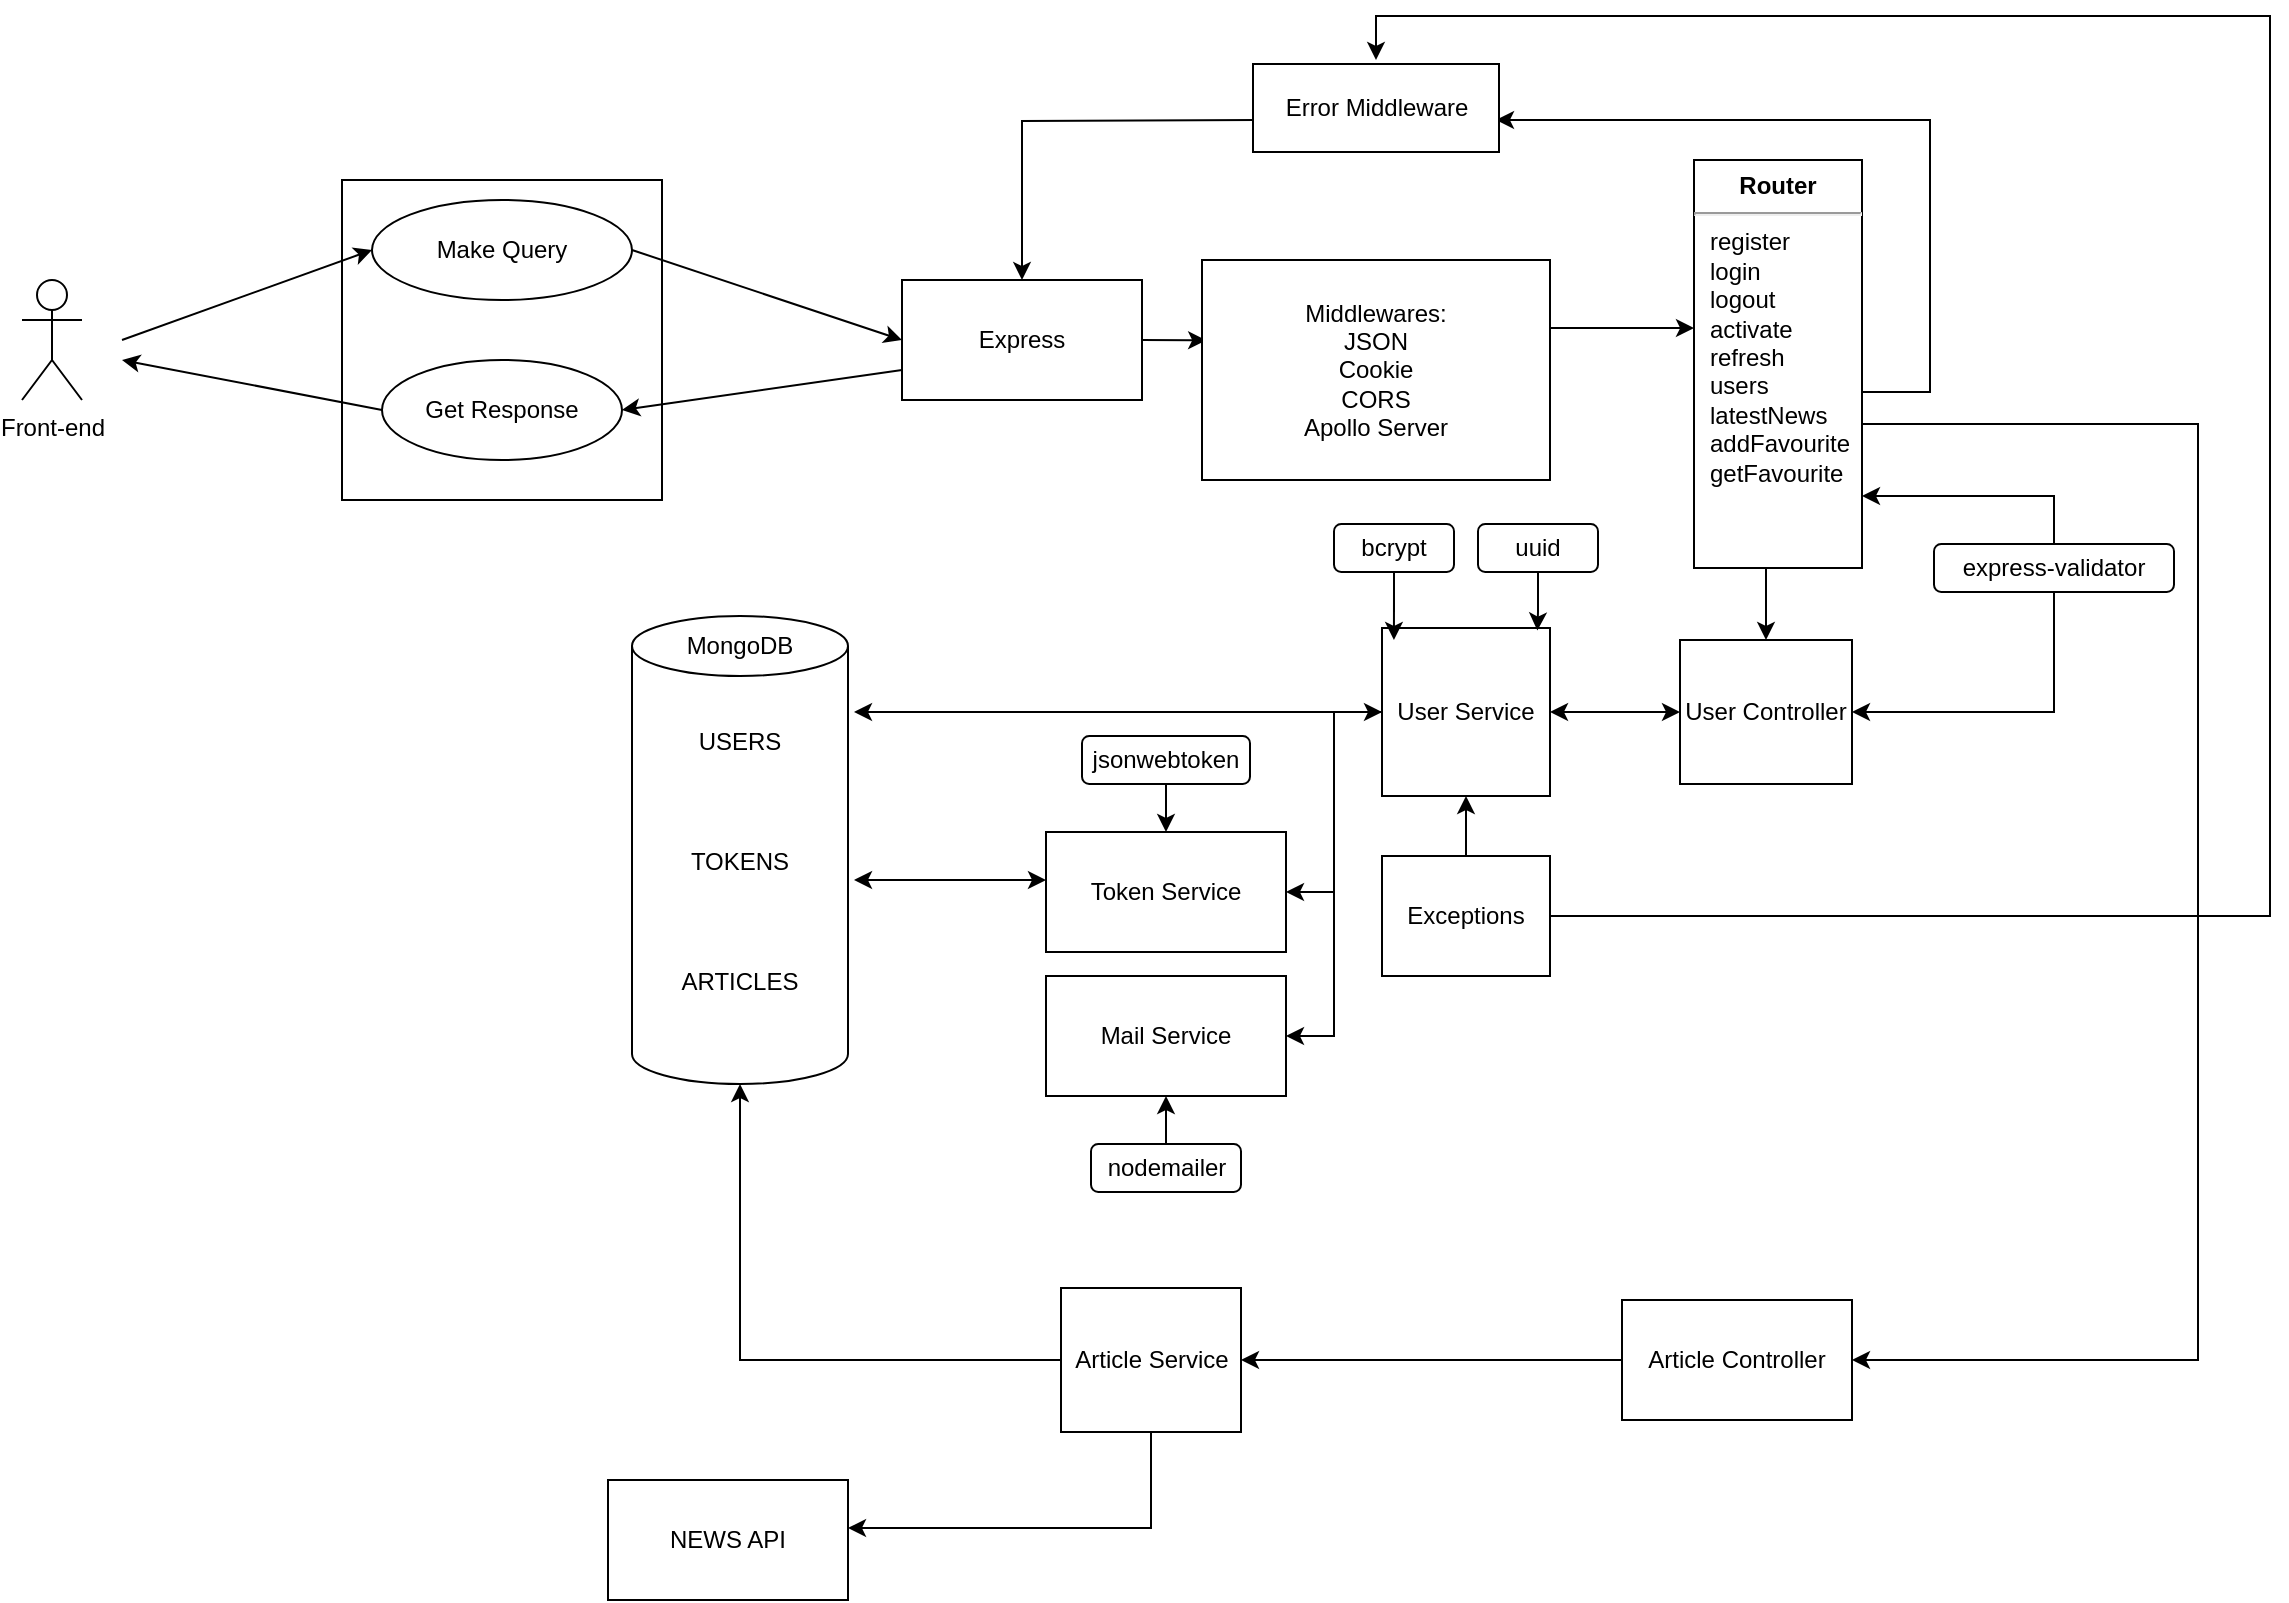 <mxfile version="21.1.5" type="github">
  <diagram name="Page-1" id="jY6gUYueK4Lz05AGPSLK">
    <mxGraphModel dx="2150" dy="1378" grid="1" gridSize="12" guides="1" tooltips="1" connect="1" arrows="1" fold="1" page="0" pageScale="1" pageWidth="827" pageHeight="1169" math="0" shadow="0">
      <root>
        <mxCell id="0" />
        <mxCell id="1" parent="0" />
        <mxCell id="4jzF36_kRDMFmSvGSF6Q-1" value="Front-end" style="shape=umlActor;verticalLabelPosition=bottom;verticalAlign=top;html=1;outlineConnect=0;" vertex="1" parent="1">
          <mxGeometry x="40" y="60" width="30" height="60" as="geometry" />
        </mxCell>
        <mxCell id="4jzF36_kRDMFmSvGSF6Q-4" value="" style="whiteSpace=wrap;html=1;aspect=fixed;" vertex="1" parent="1">
          <mxGeometry x="200" y="10" width="160" height="160" as="geometry" />
        </mxCell>
        <mxCell id="4jzF36_kRDMFmSvGSF6Q-5" value="Make Query" style="ellipse;whiteSpace=wrap;html=1;" vertex="1" parent="1">
          <mxGeometry x="215" y="20" width="130" height="50" as="geometry" />
        </mxCell>
        <mxCell id="4jzF36_kRDMFmSvGSF6Q-6" value="Get Response" style="ellipse;whiteSpace=wrap;html=1;" vertex="1" parent="1">
          <mxGeometry x="220" y="100" width="120" height="50" as="geometry" />
        </mxCell>
        <mxCell id="4jzF36_kRDMFmSvGSF6Q-8" value="" style="endArrow=classic;html=1;rounded=0;entryX=0;entryY=0.5;entryDx=0;entryDy=0;" edge="1" parent="1" target="4jzF36_kRDMFmSvGSF6Q-5">
          <mxGeometry width="50" height="50" relative="1" as="geometry">
            <mxPoint x="90" y="90" as="sourcePoint" />
            <mxPoint x="140" y="40" as="targetPoint" />
          </mxGeometry>
        </mxCell>
        <mxCell id="4jzF36_kRDMFmSvGSF6Q-9" value="" style="endArrow=classic;html=1;rounded=0;exitX=0;exitY=0.5;exitDx=0;exitDy=0;" edge="1" parent="1" source="4jzF36_kRDMFmSvGSF6Q-6">
          <mxGeometry width="50" height="50" relative="1" as="geometry">
            <mxPoint x="390" y="230" as="sourcePoint" />
            <mxPoint x="90" y="100" as="targetPoint" />
            <Array as="points" />
          </mxGeometry>
        </mxCell>
        <mxCell id="4jzF36_kRDMFmSvGSF6Q-10" value="" style="endArrow=classic;html=1;rounded=0;exitX=1;exitY=0.5;exitDx=0;exitDy=0;entryX=0;entryY=0.5;entryDx=0;entryDy=0;" edge="1" parent="1" source="4jzF36_kRDMFmSvGSF6Q-5" target="4jzF36_kRDMFmSvGSF6Q-11">
          <mxGeometry width="50" height="50" relative="1" as="geometry">
            <mxPoint x="360" y="100" as="sourcePoint" />
            <mxPoint x="470" y="100" as="targetPoint" />
            <Array as="points" />
          </mxGeometry>
        </mxCell>
        <mxCell id="4jzF36_kRDMFmSvGSF6Q-11" value="Express" style="rounded=0;whiteSpace=wrap;html=1;" vertex="1" parent="1">
          <mxGeometry x="480" y="60" width="120" height="60" as="geometry" />
        </mxCell>
        <mxCell id="4jzF36_kRDMFmSvGSF6Q-12" value="" style="endArrow=classic;html=1;rounded=0;exitX=0;exitY=0.75;exitDx=0;exitDy=0;entryX=1;entryY=0.5;entryDx=0;entryDy=0;" edge="1" parent="1" source="4jzF36_kRDMFmSvGSF6Q-11" target="4jzF36_kRDMFmSvGSF6Q-6">
          <mxGeometry width="50" height="50" relative="1" as="geometry">
            <mxPoint x="390" y="330" as="sourcePoint" />
            <mxPoint x="440" y="280" as="targetPoint" />
            <Array as="points" />
          </mxGeometry>
        </mxCell>
        <mxCell id="4jzF36_kRDMFmSvGSF6Q-13" value="" style="endArrow=classic;html=1;rounded=0;exitX=1;exitY=0.5;exitDx=0;exitDy=0;entryX=0.012;entryY=0.365;entryDx=0;entryDy=0;entryPerimeter=0;" edge="1" parent="1" source="4jzF36_kRDMFmSvGSF6Q-11" target="4jzF36_kRDMFmSvGSF6Q-14">
          <mxGeometry width="50" height="50" relative="1" as="geometry">
            <mxPoint x="390" y="330" as="sourcePoint" />
            <mxPoint x="540" y="180" as="targetPoint" />
            <Array as="points">
              <mxPoint x="600" y="90" />
            </Array>
          </mxGeometry>
        </mxCell>
        <mxCell id="4jzF36_kRDMFmSvGSF6Q-104" style="edgeStyle=orthogonalEdgeStyle;rounded=0;orthogonalLoop=1;jettySize=auto;html=1;entryX=0;entryY=0.412;entryDx=0;entryDy=0;entryPerimeter=0;" edge="1" parent="1" source="4jzF36_kRDMFmSvGSF6Q-14" target="4jzF36_kRDMFmSvGSF6Q-21">
          <mxGeometry relative="1" as="geometry">
            <Array as="points">
              <mxPoint x="828" y="84" />
              <mxPoint x="828" y="84" />
            </Array>
          </mxGeometry>
        </mxCell>
        <mxCell id="4jzF36_kRDMFmSvGSF6Q-14" value="Middlewares:&lt;br&gt;JSON&lt;br&gt;Cookie&lt;br&gt;CORS&lt;br&gt;Apollo Server" style="rounded=0;whiteSpace=wrap;html=1;" vertex="1" parent="1">
          <mxGeometry x="630" y="50" width="174" height="110" as="geometry" />
        </mxCell>
        <mxCell id="4jzF36_kRDMFmSvGSF6Q-29" style="edgeStyle=orthogonalEdgeStyle;rounded=0;orthogonalLoop=1;jettySize=auto;html=1;exitX=0.5;exitY=1;exitDx=0;exitDy=0;entryX=0.5;entryY=0;entryDx=0;entryDy=0;" edge="1" parent="1" source="4jzF36_kRDMFmSvGSF6Q-21" target="4jzF36_kRDMFmSvGSF6Q-28">
          <mxGeometry relative="1" as="geometry" />
        </mxCell>
        <mxCell id="4jzF36_kRDMFmSvGSF6Q-63" style="edgeStyle=orthogonalEdgeStyle;rounded=0;orthogonalLoop=1;jettySize=auto;html=1;entryX=1;entryY=0.5;entryDx=0;entryDy=0;" edge="1" parent="1" source="4jzF36_kRDMFmSvGSF6Q-21">
          <mxGeometry relative="1" as="geometry">
            <mxPoint x="777.0" y="-20" as="targetPoint" />
            <Array as="points">
              <mxPoint x="994" y="116" />
              <mxPoint x="994" y="-20" />
            </Array>
          </mxGeometry>
        </mxCell>
        <mxCell id="4jzF36_kRDMFmSvGSF6Q-95" style="edgeStyle=orthogonalEdgeStyle;rounded=0;orthogonalLoop=1;jettySize=auto;html=1;entryX=1;entryY=0.5;entryDx=0;entryDy=0;" edge="1" parent="1" source="4jzF36_kRDMFmSvGSF6Q-21" target="4jzF36_kRDMFmSvGSF6Q-90">
          <mxGeometry relative="1" as="geometry">
            <mxPoint x="1116" y="480" as="targetPoint" />
            <Array as="points">
              <mxPoint x="1128" y="132" />
              <mxPoint x="1128" y="600" />
            </Array>
          </mxGeometry>
        </mxCell>
        <mxCell id="4jzF36_kRDMFmSvGSF6Q-21" value="&lt;p style=&quot;margin:0px;margin-top:6px;text-align:center;&quot;&gt;&lt;b&gt;Router&lt;/b&gt;&lt;/p&gt;&lt;hr&gt;&lt;p style=&quot;margin:0px;margin-left:8px;&quot;&gt;register&lt;br&gt;login&lt;br&gt;logout&lt;br&gt;activate&lt;br&gt;refresh&lt;/p&gt;&lt;p style=&quot;margin:0px;margin-left:8px;&quot;&gt;users&lt;/p&gt;&lt;p style=&quot;margin:0px;margin-left:8px;&quot;&gt;latestNews&lt;br&gt;addFavourite&lt;/p&gt;&lt;p style=&quot;margin:0px;margin-left:8px;&quot;&gt;getFavourite&lt;/p&gt;" style="align=left;overflow=fill;html=1;dropTarget=0;whiteSpace=wrap;" vertex="1" parent="1">
          <mxGeometry x="876" width="84" height="204" as="geometry" />
        </mxCell>
        <mxCell id="4jzF36_kRDMFmSvGSF6Q-28" value="User Controller" style="rounded=0;whiteSpace=wrap;html=1;" vertex="1" parent="1">
          <mxGeometry x="869" y="240" width="86" height="72" as="geometry" />
        </mxCell>
        <mxCell id="4jzF36_kRDMFmSvGSF6Q-34" style="edgeStyle=orthogonalEdgeStyle;rounded=0;orthogonalLoop=1;jettySize=auto;html=1;entryX=1;entryY=0.5;entryDx=0;entryDy=0;" edge="1" parent="1" source="4jzF36_kRDMFmSvGSF6Q-30" target="4jzF36_kRDMFmSvGSF6Q-31">
          <mxGeometry relative="1" as="geometry" />
        </mxCell>
        <mxCell id="4jzF36_kRDMFmSvGSF6Q-38" style="edgeStyle=orthogonalEdgeStyle;rounded=0;orthogonalLoop=1;jettySize=auto;html=1;entryX=1;entryY=0.5;entryDx=0;entryDy=0;" edge="1" parent="1" source="4jzF36_kRDMFmSvGSF6Q-30" target="4jzF36_kRDMFmSvGSF6Q-35">
          <mxGeometry relative="1" as="geometry" />
        </mxCell>
        <mxCell id="4jzF36_kRDMFmSvGSF6Q-30" value="User Service" style="whiteSpace=wrap;html=1;aspect=fixed;" vertex="1" parent="1">
          <mxGeometry x="720" y="234" width="84" height="84" as="geometry" />
        </mxCell>
        <mxCell id="4jzF36_kRDMFmSvGSF6Q-31" value="Token Service" style="rounded=0;whiteSpace=wrap;html=1;" vertex="1" parent="1">
          <mxGeometry x="552" y="336" width="120" height="60" as="geometry" />
        </mxCell>
        <mxCell id="4jzF36_kRDMFmSvGSF6Q-35" value="Mail Service" style="rounded=0;whiteSpace=wrap;html=1;" vertex="1" parent="1">
          <mxGeometry x="552" y="408" width="120" height="60" as="geometry" />
        </mxCell>
        <mxCell id="4jzF36_kRDMFmSvGSF6Q-40" value="" style="shape=cylinder3;whiteSpace=wrap;html=1;boundedLbl=1;backgroundOutline=1;size=15;" vertex="1" parent="1">
          <mxGeometry x="345" y="228" width="108" height="234" as="geometry" />
        </mxCell>
        <mxCell id="4jzF36_kRDMFmSvGSF6Q-42" value="USERS" style="text;html=1;strokeColor=none;fillColor=none;align=center;verticalAlign=middle;whiteSpace=wrap;rounded=0;" vertex="1" parent="1">
          <mxGeometry x="369" y="276" width="60" height="30" as="geometry" />
        </mxCell>
        <mxCell id="4jzF36_kRDMFmSvGSF6Q-43" value="TOKENS" style="text;html=1;strokeColor=none;fillColor=none;align=center;verticalAlign=middle;whiteSpace=wrap;rounded=0;" vertex="1" parent="1">
          <mxGeometry x="369" y="336" width="60" height="30" as="geometry" />
        </mxCell>
        <mxCell id="4jzF36_kRDMFmSvGSF6Q-54" value="" style="endArrow=classic;startArrow=classic;html=1;rounded=0;" edge="1" parent="1">
          <mxGeometry width="50" height="50" relative="1" as="geometry">
            <mxPoint x="456" y="360" as="sourcePoint" />
            <mxPoint x="552" y="360" as="targetPoint" />
          </mxGeometry>
        </mxCell>
        <mxCell id="4jzF36_kRDMFmSvGSF6Q-58" value="" style="endArrow=classic;startArrow=classic;html=1;rounded=0;entryX=0;entryY=0.5;entryDx=0;entryDy=0;" edge="1" parent="1" target="4jzF36_kRDMFmSvGSF6Q-30">
          <mxGeometry width="50" height="50" relative="1" as="geometry">
            <mxPoint x="456" y="276" as="sourcePoint" />
            <mxPoint x="530" y="204" as="targetPoint" />
          </mxGeometry>
        </mxCell>
        <mxCell id="4jzF36_kRDMFmSvGSF6Q-61" value="" style="endArrow=classic;startArrow=classic;html=1;rounded=0;entryX=0;entryY=0.5;entryDx=0;entryDy=0;" edge="1" parent="1" target="4jzF36_kRDMFmSvGSF6Q-28">
          <mxGeometry width="50" height="50" relative="1" as="geometry">
            <mxPoint x="804" y="276" as="sourcePoint" />
            <mxPoint x="530" y="204" as="targetPoint" />
            <Array as="points">
              <mxPoint x="840" y="276" />
            </Array>
          </mxGeometry>
        </mxCell>
        <mxCell id="4jzF36_kRDMFmSvGSF6Q-64" style="edgeStyle=orthogonalEdgeStyle;rounded=0;orthogonalLoop=1;jettySize=auto;html=1;" edge="1" parent="1" target="4jzF36_kRDMFmSvGSF6Q-11">
          <mxGeometry relative="1" as="geometry">
            <mxPoint x="528" y="-20" as="targetPoint" />
            <mxPoint x="657" y="-19.966" as="sourcePoint" />
          </mxGeometry>
        </mxCell>
        <mxCell id="4jzF36_kRDMFmSvGSF6Q-65" value="MongoDB" style="text;html=1;strokeColor=none;fillColor=none;align=center;verticalAlign=middle;whiteSpace=wrap;rounded=0;" vertex="1" parent="1">
          <mxGeometry x="369" y="228" width="60" height="30" as="geometry" />
        </mxCell>
        <mxCell id="4jzF36_kRDMFmSvGSF6Q-68" style="edgeStyle=orthogonalEdgeStyle;rounded=0;orthogonalLoop=1;jettySize=auto;html=1;" edge="1" parent="1" source="4jzF36_kRDMFmSvGSF6Q-66" target="4jzF36_kRDMFmSvGSF6Q-30">
          <mxGeometry relative="1" as="geometry" />
        </mxCell>
        <mxCell id="4jzF36_kRDMFmSvGSF6Q-69" style="edgeStyle=orthogonalEdgeStyle;rounded=0;orthogonalLoop=1;jettySize=auto;html=1;entryX=0.5;entryY=0;entryDx=0;entryDy=0;" edge="1" parent="1" source="4jzF36_kRDMFmSvGSF6Q-66">
          <mxGeometry relative="1" as="geometry">
            <mxPoint x="717" y="-50" as="targetPoint" />
            <Array as="points">
              <mxPoint x="1164" y="378" />
              <mxPoint x="1164" y="-72" />
              <mxPoint x="717" y="-72" />
            </Array>
          </mxGeometry>
        </mxCell>
        <mxCell id="4jzF36_kRDMFmSvGSF6Q-66" value="Exceptions" style="rounded=0;whiteSpace=wrap;html=1;" vertex="1" parent="1">
          <mxGeometry x="720" y="348" width="84" height="60" as="geometry" />
        </mxCell>
        <mxCell id="4jzF36_kRDMFmSvGSF6Q-71" style="edgeStyle=orthogonalEdgeStyle;rounded=0;orthogonalLoop=1;jettySize=auto;html=1;" edge="1" parent="1" source="4jzF36_kRDMFmSvGSF6Q-70" target="4jzF36_kRDMFmSvGSF6Q-35">
          <mxGeometry relative="1" as="geometry" />
        </mxCell>
        <mxCell id="4jzF36_kRDMFmSvGSF6Q-70" value="nodemailer" style="rounded=1;whiteSpace=wrap;html=1;" vertex="1" parent="1">
          <mxGeometry x="574.5" y="492" width="75" height="24" as="geometry" />
        </mxCell>
        <mxCell id="4jzF36_kRDMFmSvGSF6Q-73" value="Error Middleware" style="rounded=0;whiteSpace=wrap;html=1;" vertex="1" parent="1">
          <mxGeometry x="655.5" y="-48" width="123" height="44" as="geometry" />
        </mxCell>
        <mxCell id="4jzF36_kRDMFmSvGSF6Q-77" style="edgeStyle=orthogonalEdgeStyle;rounded=0;orthogonalLoop=1;jettySize=auto;html=1;" edge="1" parent="1" source="4jzF36_kRDMFmSvGSF6Q-74" target="4jzF36_kRDMFmSvGSF6Q-31">
          <mxGeometry relative="1" as="geometry" />
        </mxCell>
        <mxCell id="4jzF36_kRDMFmSvGSF6Q-74" value="jsonwebtoken" style="rounded=1;whiteSpace=wrap;html=1;" vertex="1" parent="1">
          <mxGeometry x="570" y="288" width="84" height="24" as="geometry" />
        </mxCell>
        <mxCell id="4jzF36_kRDMFmSvGSF6Q-82" style="edgeStyle=orthogonalEdgeStyle;rounded=0;orthogonalLoop=1;jettySize=auto;html=1;entryX=0.071;entryY=0.071;entryDx=0;entryDy=0;entryPerimeter=0;" edge="1" parent="1" source="4jzF36_kRDMFmSvGSF6Q-78" target="4jzF36_kRDMFmSvGSF6Q-30">
          <mxGeometry relative="1" as="geometry" />
        </mxCell>
        <mxCell id="4jzF36_kRDMFmSvGSF6Q-78" value="bcrypt" style="rounded=1;whiteSpace=wrap;html=1;" vertex="1" parent="1">
          <mxGeometry x="696" y="182" width="60" height="24" as="geometry" />
        </mxCell>
        <mxCell id="4jzF36_kRDMFmSvGSF6Q-85" style="edgeStyle=orthogonalEdgeStyle;rounded=0;orthogonalLoop=1;jettySize=auto;html=1;entryX=0.925;entryY=0.015;entryDx=0;entryDy=0;entryPerimeter=0;" edge="1" parent="1" source="4jzF36_kRDMFmSvGSF6Q-79" target="4jzF36_kRDMFmSvGSF6Q-30">
          <mxGeometry relative="1" as="geometry" />
        </mxCell>
        <mxCell id="4jzF36_kRDMFmSvGSF6Q-79" value="uuid" style="rounded=1;whiteSpace=wrap;html=1;" vertex="1" parent="1">
          <mxGeometry x="768" y="182" width="60" height="24" as="geometry" />
        </mxCell>
        <mxCell id="4jzF36_kRDMFmSvGSF6Q-87" style="edgeStyle=orthogonalEdgeStyle;rounded=0;orthogonalLoop=1;jettySize=auto;html=1;entryX=1;entryY=0.5;entryDx=0;entryDy=0;" edge="1" parent="1" source="4jzF36_kRDMFmSvGSF6Q-86" target="4jzF36_kRDMFmSvGSF6Q-28">
          <mxGeometry relative="1" as="geometry">
            <mxPoint x="960" y="276" as="targetPoint" />
            <Array as="points">
              <mxPoint x="1056" y="276" />
            </Array>
          </mxGeometry>
        </mxCell>
        <mxCell id="4jzF36_kRDMFmSvGSF6Q-106" style="edgeStyle=orthogonalEdgeStyle;rounded=0;orthogonalLoop=1;jettySize=auto;html=1;exitX=0.5;exitY=0;exitDx=0;exitDy=0;" edge="1" parent="1" source="4jzF36_kRDMFmSvGSF6Q-86" target="4jzF36_kRDMFmSvGSF6Q-21">
          <mxGeometry relative="1" as="geometry">
            <Array as="points">
              <mxPoint x="1056" y="168" />
            </Array>
          </mxGeometry>
        </mxCell>
        <mxCell id="4jzF36_kRDMFmSvGSF6Q-86" value="express-validator" style="rounded=1;whiteSpace=wrap;html=1;" vertex="1" parent="1">
          <mxGeometry x="996" y="192" width="120" height="24" as="geometry" />
        </mxCell>
        <mxCell id="4jzF36_kRDMFmSvGSF6Q-97" style="edgeStyle=orthogonalEdgeStyle;rounded=0;orthogonalLoop=1;jettySize=auto;html=1;" edge="1" parent="1" source="4jzF36_kRDMFmSvGSF6Q-90" target="4jzF36_kRDMFmSvGSF6Q-96">
          <mxGeometry relative="1" as="geometry" />
        </mxCell>
        <mxCell id="4jzF36_kRDMFmSvGSF6Q-90" value="Article Controller" style="rounded=0;whiteSpace=wrap;html=1;" vertex="1" parent="1">
          <mxGeometry x="840" y="570" width="115" height="60" as="geometry" />
        </mxCell>
        <mxCell id="4jzF36_kRDMFmSvGSF6Q-98" style="edgeStyle=orthogonalEdgeStyle;rounded=0;orthogonalLoop=1;jettySize=auto;html=1;" edge="1" parent="1" source="4jzF36_kRDMFmSvGSF6Q-96" target="4jzF36_kRDMFmSvGSF6Q-40">
          <mxGeometry relative="1" as="geometry">
            <mxPoint x="492" y="396" as="targetPoint" />
          </mxGeometry>
        </mxCell>
        <mxCell id="4jzF36_kRDMFmSvGSF6Q-100" style="edgeStyle=orthogonalEdgeStyle;rounded=0;orthogonalLoop=1;jettySize=auto;html=1;" edge="1" parent="1" source="4jzF36_kRDMFmSvGSF6Q-96" target="4jzF36_kRDMFmSvGSF6Q-101">
          <mxGeometry relative="1" as="geometry">
            <mxPoint x="605" y="768" as="targetPoint" />
            <Array as="points">
              <mxPoint x="604" y="684" />
            </Array>
          </mxGeometry>
        </mxCell>
        <mxCell id="4jzF36_kRDMFmSvGSF6Q-96" value="Article Service" style="rounded=0;whiteSpace=wrap;html=1;" vertex="1" parent="1">
          <mxGeometry x="559.5" y="564" width="90" height="72" as="geometry" />
        </mxCell>
        <mxCell id="4jzF36_kRDMFmSvGSF6Q-99" value="ARTICLES" style="text;html=1;strokeColor=none;fillColor=none;align=center;verticalAlign=middle;whiteSpace=wrap;rounded=0;" vertex="1" parent="1">
          <mxGeometry x="369" y="396" width="60" height="30" as="geometry" />
        </mxCell>
        <mxCell id="4jzF36_kRDMFmSvGSF6Q-101" value="NEWS API" style="rounded=0;whiteSpace=wrap;html=1;" vertex="1" parent="1">
          <mxGeometry x="333" y="660" width="120" height="60" as="geometry" />
        </mxCell>
      </root>
    </mxGraphModel>
  </diagram>
</mxfile>
